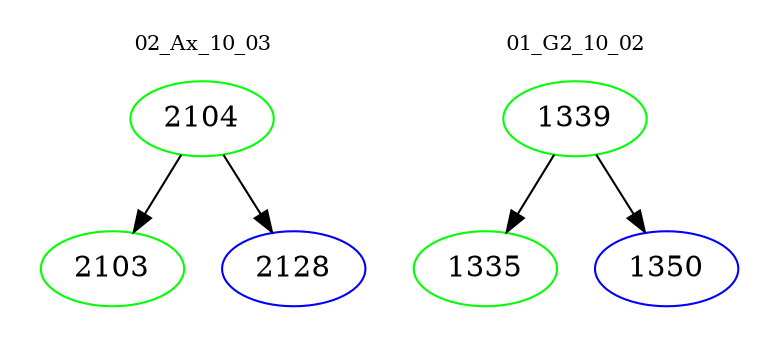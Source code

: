 digraph{
subgraph cluster_0 {
color = white
label = "02_Ax_10_03";
fontsize=10;
T0_2104 [label="2104", color="green"]
T0_2104 -> T0_2103 [color="black"]
T0_2103 [label="2103", color="green"]
T0_2104 -> T0_2128 [color="black"]
T0_2128 [label="2128", color="blue"]
}
subgraph cluster_1 {
color = white
label = "01_G2_10_02";
fontsize=10;
T1_1339 [label="1339", color="green"]
T1_1339 -> T1_1335 [color="black"]
T1_1335 [label="1335", color="green"]
T1_1339 -> T1_1350 [color="black"]
T1_1350 [label="1350", color="blue"]
}
}
